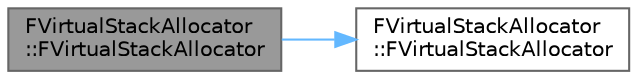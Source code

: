 digraph "FVirtualStackAllocator::FVirtualStackAllocator"
{
 // INTERACTIVE_SVG=YES
 // LATEX_PDF_SIZE
  bgcolor="transparent";
  edge [fontname=Helvetica,fontsize=10,labelfontname=Helvetica,labelfontsize=10];
  node [fontname=Helvetica,fontsize=10,shape=box,height=0.2,width=0.4];
  rankdir="LR";
  Node1 [id="Node000001",label="FVirtualStackAllocator\l::FVirtualStackAllocator",height=0.2,width=0.4,color="gray40", fillcolor="grey60", style="filled", fontcolor="black",tooltip=" "];
  Node1 -> Node2 [id="edge1_Node000001_Node000002",color="steelblue1",style="solid",tooltip=" "];
  Node2 [id="Node000002",label="FVirtualStackAllocator\l::FVirtualStackAllocator",height=0.2,width=0.4,color="grey40", fillcolor="white", style="filled",URL="$d2/d13/classFVirtualStackAllocator.html#ad6297797950aaf5fa671dd717f648c21",tooltip=" "];
}
